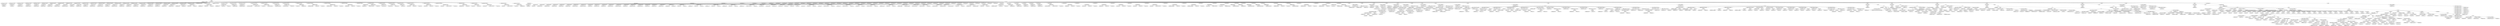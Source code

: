 digraph G {	
ranksep=.25;
	0 [label="MODULE"];
	1 [label="IDENTIFIERS:or1200_except"];
	0 -> 1;
	2 [label="VAR_DECLARE_LIST"];
	0 -> 2;
	3 [label="VAR_DECLARE  INPUT PORT"];
	2 -> 3;
	4 [label="VAR_DECLARE  INPUT"];
	3 -> 4;
	5 [label="IDENTIFIERS:clk"];
	4 -> 5;
	16 [label="VAR_DECLARE  INPUT PORT"];
	2 -> 16;
	17 [label="VAR_DECLARE  INPUT"];
	16 -> 17;
	18 [label="IDENTIFIERS:rst"];
	17 -> 18;
	29 [label="VAR_DECLARE  INPUT PORT"];
	2 -> 29;
	30 [label="VAR_DECLARE  INPUT"];
	29 -> 30;
	31 [label="IDENTIFIERS:sig_ibuserr"];
	30 -> 31;
	42 [label="VAR_DECLARE  INPUT PORT"];
	2 -> 42;
	43 [label="VAR_DECLARE  INPUT"];
	42 -> 43;
	44 [label="IDENTIFIERS:sig_dbuserr"];
	43 -> 44;
	55 [label="VAR_DECLARE  INPUT PORT"];
	2 -> 55;
	56 [label="VAR_DECLARE  INPUT"];
	55 -> 56;
	57 [label="IDENTIFIERS:sig_illegal"];
	56 -> 57;
	68 [label="VAR_DECLARE  INPUT PORT"];
	2 -> 68;
	69 [label="VAR_DECLARE  INPUT"];
	68 -> 69;
	70 [label="IDENTIFIERS:sig_align"];
	69 -> 70;
	81 [label="VAR_DECLARE  INPUT PORT"];
	2 -> 81;
	82 [label="VAR_DECLARE  INPUT"];
	81 -> 82;
	83 [label="IDENTIFIERS:sig_range"];
	82 -> 83;
	94 [label="VAR_DECLARE  INPUT PORT"];
	2 -> 94;
	95 [label="VAR_DECLARE  INPUT"];
	94 -> 95;
	96 [label="IDENTIFIERS:sig_dtlbmiss"];
	95 -> 96;
	107 [label="VAR_DECLARE  INPUT PORT"];
	2 -> 107;
	108 [label="VAR_DECLARE  INPUT"];
	107 -> 108;
	109 [label="IDENTIFIERS:sig_dmmufault"];
	108 -> 109;
	120 [label="VAR_DECLARE  INPUT PORT"];
	2 -> 120;
	121 [label="VAR_DECLARE  INPUT"];
	120 -> 121;
	122 [label="IDENTIFIERS:sig_int"];
	121 -> 122;
	133 [label="VAR_DECLARE  INPUT PORT"];
	2 -> 133;
	134 [label="VAR_DECLARE  INPUT"];
	133 -> 134;
	135 [label="IDENTIFIERS:sig_syscall"];
	134 -> 135;
	146 [label="VAR_DECLARE  INPUT PORT"];
	2 -> 146;
	147 [label="VAR_DECLARE  INPUT"];
	146 -> 147;
	148 [label="IDENTIFIERS:sig_trap"];
	147 -> 148;
	159 [label="VAR_DECLARE  INPUT PORT"];
	2 -> 159;
	160 [label="VAR_DECLARE  INPUT"];
	159 -> 160;
	161 [label="IDENTIFIERS:sig_itlbmiss"];
	160 -> 161;
	172 [label="VAR_DECLARE  INPUT PORT"];
	2 -> 172;
	173 [label="VAR_DECLARE  INPUT"];
	172 -> 173;
	174 [label="IDENTIFIERS:sig_immufault"];
	173 -> 174;
	185 [label="VAR_DECLARE  INPUT PORT"];
	2 -> 185;
	186 [label="VAR_DECLARE  INPUT"];
	185 -> 186;
	187 [label="IDENTIFIERS:sig_tick"];
	186 -> 187;
	198 [label="VAR_DECLARE  INPUT PORT"];
	2 -> 198;
	199 [label="VAR_DECLARE  INPUT"];
	198 -> 199;
	200 [label="IDENTIFIERS:branch_taken"];
	199 -> 200;
	211 [label="VAR_DECLARE  INPUT PORT"];
	2 -> 211;
	212 [label="VAR_DECLARE  INPUT"];
	211 -> 212;
	213 [label="IDENTIFIERS:icpu_ack_i"];
	212 -> 213;
	224 [label="VAR_DECLARE  INPUT PORT"];
	2 -> 224;
	225 [label="VAR_DECLARE  INPUT"];
	224 -> 225;
	226 [label="IDENTIFIERS:icpu_err_i"];
	225 -> 226;
	237 [label="VAR_DECLARE  INPUT PORT"];
	2 -> 237;
	238 [label="VAR_DECLARE  INPUT"];
	237 -> 238;
	239 [label="IDENTIFIERS:dcpu_ack_i"];
	238 -> 239;
	250 [label="VAR_DECLARE  INPUT PORT"];
	2 -> 250;
	251 [label="VAR_DECLARE  INPUT"];
	250 -> 251;
	252 [label="IDENTIFIERS:dcpu_err_i"];
	251 -> 252;
	263 [label="VAR_DECLARE  INPUT PORT"];
	2 -> 263;
	264 [label="VAR_DECLARE  INPUT"];
	263 -> 264;
	265 [label="IDENTIFIERS:genpc_freeze"];
	264 -> 265;
	276 [label="VAR_DECLARE  INPUT PORT"];
	2 -> 276;
	277 [label="VAR_DECLARE  INPUT"];
	276 -> 277;
	278 [label="IDENTIFIERS:id_freeze"];
	277 -> 278;
	289 [label="VAR_DECLARE  INPUT PORT"];
	2 -> 289;
	290 [label="VAR_DECLARE  INPUT"];
	289 -> 290;
	291 [label="IDENTIFIERS:ex_freeze"];
	290 -> 291;
	302 [label="VAR_DECLARE  INPUT PORT"];
	2 -> 302;
	303 [label="VAR_DECLARE  INPUT"];
	302 -> 303;
	304 [label="IDENTIFIERS:wb_freeze"];
	303 -> 304;
	315 [label="VAR_DECLARE  INPUT PORT"];
	2 -> 315;
	316 [label="VAR_DECLARE  INPUT"];
	315 -> 316;
	317 [label="IDENTIFIERS:if_stall"];
	316 -> 317;
	328 [label="VAR_DECLARE  INPUT PORT"];
	2 -> 328;
	329 [label="VAR_DECLARE  INPUT"];
	328 -> 329;
	330 [label="IDENTIFIERS:if_pc"];
	329 -> 330;
	331 [label="NUMBERS DEC:31"];
	329 -> 331;
	332 [label="NUMBERS DEC:0"];
	329 -> 332;
	341 [label="VAR_DECLARE  OUTPUT PORT"];
	2 -> 341;
	342 [label="VAR_DECLARE  OUTPUT"];
	341 -> 342;
	343 [label="IDENTIFIERS:id_pc"];
	342 -> 343;
	344 [label="NUMBERS DEC:31"];
	342 -> 344;
	345 [label="NUMBERS DEC:0"];
	342 -> 345;
	354 [label="VAR_DECLARE  OUTPUT PORT"];
	2 -> 354;
	355 [label="VAR_DECLARE  OUTPUT"];
	354 -> 355;
	356 [label="IDENTIFIERS:lr_sav"];
	355 -> 356;
	357 [label="NUMBERS DEC:31"];
	355 -> 357;
	358 [label="NUMBERS DEC:2"];
	355 -> 358;
	367 [label="VAR_DECLARE  OUTPUT PORT"];
	2 -> 367;
	368 [label="VAR_DECLARE  OUTPUT"];
	367 -> 368;
	369 [label="IDENTIFIERS:flushpipe"];
	368 -> 369;
	380 [label="VAR_DECLARE  OUTPUT PORT"];
	2 -> 380;
	381 [label="VAR_DECLARE  OUTPUT"];
	380 -> 381;
	382 [label="IDENTIFIERS:extend_flush"];
	381 -> 382;
	393 [label="VAR_DECLARE  OUTPUT PORT"];
	2 -> 393;
	394 [label="VAR_DECLARE  OUTPUT"];
	393 -> 394;
	395 [label="IDENTIFIERS:except_type"];
	394 -> 395;
	396 [label="NUMBERS LONG_LONG:3"];
	394 -> 396;
	397 [label="NUMBERS DEC:0"];
	394 -> 397;
	406 [label="VAR_DECLARE  OUTPUT PORT"];
	2 -> 406;
	407 [label="VAR_DECLARE  OUTPUT"];
	406 -> 407;
	408 [label="IDENTIFIERS:except_start"];
	407 -> 408;
	419 [label="VAR_DECLARE  OUTPUT PORT"];
	2 -> 419;
	420 [label="VAR_DECLARE  OUTPUT"];
	419 -> 420;
	421 [label="IDENTIFIERS:except_started"];
	420 -> 421;
	432 [label="VAR_DECLARE  OUTPUT PORT"];
	2 -> 432;
	433 [label="VAR_DECLARE  OUTPUT"];
	432 -> 433;
	434 [label="IDENTIFIERS:except_stop"];
	433 -> 434;
	435 [label="NUMBERS DEC:12"];
	433 -> 435;
	436 [label="NUMBERS DEC:0"];
	433 -> 436;
	445 [label="VAR_DECLARE  INPUT PORT"];
	2 -> 445;
	446 [label="VAR_DECLARE  INPUT"];
	445 -> 446;
	447 [label="IDENTIFIERS:ex_void"];
	446 -> 447;
	458 [label="VAR_DECLARE  OUTPUT PORT"];
	2 -> 458;
	459 [label="VAR_DECLARE  OUTPUT"];
	458 -> 459;
	460 [label="IDENTIFIERS:spr_dat_ppc"];
	459 -> 460;
	461 [label="NUMBERS DEC:31"];
	459 -> 461;
	462 [label="NUMBERS DEC:0"];
	459 -> 462;
	471 [label="VAR_DECLARE  OUTPUT PORT"];
	2 -> 471;
	472 [label="VAR_DECLARE  OUTPUT"];
	471 -> 472;
	473 [label="IDENTIFIERS:spr_dat_npc"];
	472 -> 473;
	474 [label="NUMBERS DEC:31"];
	472 -> 474;
	475 [label="NUMBERS DEC:0"];
	472 -> 475;
	484 [label="VAR_DECLARE  INPUT PORT"];
	2 -> 484;
	485 [label="VAR_DECLARE  INPUT"];
	484 -> 485;
	486 [label="IDENTIFIERS:datain"];
	485 -> 486;
	487 [label="NUMBERS DEC:31"];
	485 -> 487;
	488 [label="NUMBERS DEC:0"];
	485 -> 488;
	497 [label="VAR_DECLARE  INPUT PORT"];
	2 -> 497;
	498 [label="VAR_DECLARE  INPUT"];
	497 -> 498;
	499 [label="IDENTIFIERS:du_dsr"];
	498 -> 499;
	500 [label="NUMBERS LONG_LONG:13"];
	498 -> 500;
	501 [label="NUMBERS DEC:0"];
	498 -> 501;
	510 [label="VAR_DECLARE  INPUT PORT"];
	2 -> 510;
	511 [label="VAR_DECLARE  INPUT"];
	510 -> 511;
	512 [label="IDENTIFIERS:epcr_we"];
	511 -> 512;
	523 [label="VAR_DECLARE  INPUT PORT"];
	2 -> 523;
	524 [label="VAR_DECLARE  INPUT"];
	523 -> 524;
	525 [label="IDENTIFIERS:eear_we"];
	524 -> 525;
	536 [label="VAR_DECLARE  INPUT PORT"];
	2 -> 536;
	537 [label="VAR_DECLARE  INPUT"];
	536 -> 537;
	538 [label="IDENTIFIERS:esr_we"];
	537 -> 538;
	549 [label="VAR_DECLARE  INPUT PORT"];
	2 -> 549;
	550 [label="VAR_DECLARE  INPUT"];
	549 -> 550;
	551 [label="IDENTIFIERS:pc_we"];
	550 -> 551;
	562 [label="VAR_DECLARE  OUTPUT PORT"];
	2 -> 562;
	563 [label="VAR_DECLARE  OUTPUT"];
	562 -> 563;
	564 [label="IDENTIFIERS:epcr"];
	563 -> 564;
	565 [label="NUMBERS DEC:31"];
	563 -> 565;
	566 [label="NUMBERS DEC:0"];
	563 -> 566;
	575 [label="VAR_DECLARE  OUTPUT PORT"];
	2 -> 575;
	576 [label="VAR_DECLARE  OUTPUT"];
	575 -> 576;
	577 [label="IDENTIFIERS:eear"];
	576 -> 577;
	578 [label="NUMBERS DEC:31"];
	576 -> 578;
	579 [label="NUMBERS DEC:0"];
	576 -> 579;
	588 [label="VAR_DECLARE  OUTPUT PORT"];
	2 -> 588;
	589 [label="VAR_DECLARE  OUTPUT"];
	588 -> 589;
	590 [label="IDENTIFIERS:esr"];
	589 -> 590;
	591 [label="NUMBERS LONG_LONG:15"];
	589 -> 591;
	592 [label="NUMBERS DEC:0"];
	589 -> 592;
	601 [label="VAR_DECLARE  INPUT PORT"];
	2 -> 601;
	602 [label="VAR_DECLARE  INPUT"];
	601 -> 602;
	603 [label="IDENTIFIERS:lsu_addr"];
	602 -> 603;
	604 [label="NUMBERS DEC:31"];
	602 -> 604;
	605 [label="NUMBERS DEC:0"];
	602 -> 605;
	614 [label="VAR_DECLARE  INPUT PORT"];
	2 -> 614;
	615 [label="VAR_DECLARE  INPUT"];
	614 -> 615;
	616 [label="IDENTIFIERS:sr_we"];
	615 -> 616;
	627 [label="VAR_DECLARE  INPUT PORT"];
	2 -> 627;
	628 [label="VAR_DECLARE  INPUT"];
	627 -> 628;
	629 [label="IDENTIFIERS:to_sr"];
	628 -> 629;
	630 [label="NUMBERS LONG_LONG:15"];
	628 -> 630;
	631 [label="NUMBERS DEC:0"];
	628 -> 631;
	640 [label="VAR_DECLARE  INPUT PORT"];
	2 -> 640;
	641 [label="VAR_DECLARE  INPUT"];
	640 -> 641;
	642 [label="IDENTIFIERS:sr"];
	641 -> 642;
	643 [label="NUMBERS LONG_LONG:15"];
	641 -> 643;
	644 [label="NUMBERS DEC:0"];
	641 -> 644;
	653 [label="VAR_DECLARE  OUTPUT PORT"];
	2 -> 653;
	654 [label="VAR_DECLARE  OUTPUT"];
	653 -> 654;
	655 [label="IDENTIFIERS:abort_ex"];
	654 -> 655;
	666 [label="MODULE_ITEMS"];
	0 -> 666;
	667 [label="VAR_DECLARE_LIST"];
	666 -> 667;
	668 [label="VAR_DECLARE  INPUT"];
	667 -> 668;
	669 [label="IDENTIFIERS:clk"];
	668 -> 669;
	675 [label="VAR_DECLARE_LIST"];
	666 -> 675;
	676 [label="VAR_DECLARE  INPUT"];
	675 -> 676;
	677 [label="IDENTIFIERS:rst"];
	676 -> 677;
	683 [label="VAR_DECLARE_LIST"];
	666 -> 683;
	684 [label="VAR_DECLARE  INPUT"];
	683 -> 684;
	685 [label="IDENTIFIERS:sig_ibuserr"];
	684 -> 685;
	691 [label="VAR_DECLARE_LIST"];
	666 -> 691;
	692 [label="VAR_DECLARE  INPUT"];
	691 -> 692;
	693 [label="IDENTIFIERS:sig_dbuserr"];
	692 -> 693;
	699 [label="VAR_DECLARE_LIST"];
	666 -> 699;
	700 [label="VAR_DECLARE  INPUT"];
	699 -> 700;
	701 [label="IDENTIFIERS:sig_illegal"];
	700 -> 701;
	707 [label="VAR_DECLARE_LIST"];
	666 -> 707;
	708 [label="VAR_DECLARE  INPUT"];
	707 -> 708;
	709 [label="IDENTIFIERS:sig_align"];
	708 -> 709;
	715 [label="VAR_DECLARE_LIST"];
	666 -> 715;
	716 [label="VAR_DECLARE  INPUT"];
	715 -> 716;
	717 [label="IDENTIFIERS:sig_range"];
	716 -> 717;
	723 [label="VAR_DECLARE_LIST"];
	666 -> 723;
	724 [label="VAR_DECLARE  INPUT"];
	723 -> 724;
	725 [label="IDENTIFIERS:sig_dtlbmiss"];
	724 -> 725;
	731 [label="VAR_DECLARE_LIST"];
	666 -> 731;
	732 [label="VAR_DECLARE  INPUT"];
	731 -> 732;
	733 [label="IDENTIFIERS:sig_dmmufault"];
	732 -> 733;
	739 [label="VAR_DECLARE_LIST"];
	666 -> 739;
	740 [label="VAR_DECLARE  INPUT"];
	739 -> 740;
	741 [label="IDENTIFIERS:sig_int"];
	740 -> 741;
	747 [label="VAR_DECLARE_LIST"];
	666 -> 747;
	748 [label="VAR_DECLARE  INPUT"];
	747 -> 748;
	749 [label="IDENTIFIERS:sig_syscall"];
	748 -> 749;
	755 [label="VAR_DECLARE_LIST"];
	666 -> 755;
	756 [label="VAR_DECLARE  INPUT"];
	755 -> 756;
	757 [label="IDENTIFIERS:sig_trap"];
	756 -> 757;
	763 [label="VAR_DECLARE_LIST"];
	666 -> 763;
	764 [label="VAR_DECLARE  INPUT"];
	763 -> 764;
	765 [label="IDENTIFIERS:sig_itlbmiss"];
	764 -> 765;
	771 [label="VAR_DECLARE_LIST"];
	666 -> 771;
	772 [label="VAR_DECLARE  INPUT"];
	771 -> 772;
	773 [label="IDENTIFIERS:sig_immufault"];
	772 -> 773;
	779 [label="VAR_DECLARE_LIST"];
	666 -> 779;
	780 [label="VAR_DECLARE  INPUT"];
	779 -> 780;
	781 [label="IDENTIFIERS:sig_tick"];
	780 -> 781;
	787 [label="VAR_DECLARE_LIST"];
	666 -> 787;
	788 [label="VAR_DECLARE  INPUT"];
	787 -> 788;
	789 [label="IDENTIFIERS:branch_taken"];
	788 -> 789;
	795 [label="VAR_DECLARE_LIST"];
	666 -> 795;
	796 [label="VAR_DECLARE  INPUT"];
	795 -> 796;
	797 [label="IDENTIFIERS:genpc_freeze"];
	796 -> 797;
	803 [label="VAR_DECLARE_LIST"];
	666 -> 803;
	804 [label="VAR_DECLARE  INPUT"];
	803 -> 804;
	805 [label="IDENTIFIERS:id_freeze"];
	804 -> 805;
	811 [label="VAR_DECLARE_LIST"];
	666 -> 811;
	812 [label="VAR_DECLARE  INPUT"];
	811 -> 812;
	813 [label="IDENTIFIERS:ex_freeze"];
	812 -> 813;
	819 [label="VAR_DECLARE_LIST"];
	666 -> 819;
	820 [label="VAR_DECLARE  INPUT"];
	819 -> 820;
	821 [label="IDENTIFIERS:wb_freeze"];
	820 -> 821;
	827 [label="VAR_DECLARE_LIST"];
	666 -> 827;
	828 [label="VAR_DECLARE  INPUT"];
	827 -> 828;
	829 [label="IDENTIFIERS:if_stall"];
	828 -> 829;
	835 [label="VAR_DECLARE_LIST"];
	666 -> 835;
	836 [label="VAR_DECLARE  INPUT"];
	835 -> 836;
	837 [label="IDENTIFIERS:if_pc"];
	836 -> 837;
	838 [label="NUMBERS DEC:31"];
	836 -> 838;
	839 [label="NUMBERS DEC:0"];
	836 -> 839;
	843 [label="VAR_DECLARE_LIST"];
	666 -> 843;
	844 [label="VAR_DECLARE  OUTPUT"];
	843 -> 844;
	845 [label="IDENTIFIERS:id_pc"];
	844 -> 845;
	846 [label="NUMBERS DEC:31"];
	844 -> 846;
	847 [label="NUMBERS DEC:0"];
	844 -> 847;
	851 [label="VAR_DECLARE_LIST"];
	666 -> 851;
	852 [label="VAR_DECLARE  OUTPUT"];
	851 -> 852;
	853 [label="IDENTIFIERS:lr_sav"];
	852 -> 853;
	854 [label="NUMBERS DEC:31"];
	852 -> 854;
	855 [label="NUMBERS DEC:2"];
	852 -> 855;
	859 [label="VAR_DECLARE_LIST"];
	666 -> 859;
	860 [label="VAR_DECLARE  INPUT"];
	859 -> 860;
	861 [label="IDENTIFIERS:datain"];
	860 -> 861;
	862 [label="NUMBERS DEC:31"];
	860 -> 862;
	863 [label="NUMBERS DEC:0"];
	860 -> 863;
	867 [label="VAR_DECLARE_LIST"];
	666 -> 867;
	868 [label="VAR_DECLARE  INPUT"];
	867 -> 868;
	869 [label="IDENTIFIERS:du_dsr"];
	868 -> 869;
	870 [label="NUMBERS LONG_LONG:13"];
	868 -> 870;
	871 [label="NUMBERS DEC:0"];
	868 -> 871;
	875 [label="VAR_DECLARE_LIST"];
	666 -> 875;
	876 [label="VAR_DECLARE  INPUT"];
	875 -> 876;
	877 [label="IDENTIFIERS:epcr_we"];
	876 -> 877;
	883 [label="VAR_DECLARE_LIST"];
	666 -> 883;
	884 [label="VAR_DECLARE  INPUT"];
	883 -> 884;
	885 [label="IDENTIFIERS:eear_we"];
	884 -> 885;
	891 [label="VAR_DECLARE_LIST"];
	666 -> 891;
	892 [label="VAR_DECLARE  INPUT"];
	891 -> 892;
	893 [label="IDENTIFIERS:esr_we"];
	892 -> 893;
	899 [label="VAR_DECLARE_LIST"];
	666 -> 899;
	900 [label="VAR_DECLARE  INPUT"];
	899 -> 900;
	901 [label="IDENTIFIERS:pc_we"];
	900 -> 901;
	907 [label="VAR_DECLARE_LIST"];
	666 -> 907;
	908 [label="VAR_DECLARE  OUTPUT"];
	907 -> 908;
	909 [label="IDENTIFIERS:epcr"];
	908 -> 909;
	910 [label="NUMBERS DEC:31"];
	908 -> 910;
	911 [label="NUMBERS DEC:0"];
	908 -> 911;
	915 [label="VAR_DECLARE_LIST"];
	666 -> 915;
	916 [label="VAR_DECLARE  OUTPUT"];
	915 -> 916;
	917 [label="IDENTIFIERS:eear"];
	916 -> 917;
	918 [label="NUMBERS DEC:31"];
	916 -> 918;
	919 [label="NUMBERS DEC:0"];
	916 -> 919;
	923 [label="VAR_DECLARE_LIST"];
	666 -> 923;
	924 [label="VAR_DECLARE  OUTPUT"];
	923 -> 924;
	925 [label="IDENTIFIERS:esr"];
	924 -> 925;
	926 [label="NUMBERS LONG_LONG:15"];
	924 -> 926;
	927 [label="NUMBERS DEC:0"];
	924 -> 927;
	931 [label="VAR_DECLARE_LIST"];
	666 -> 931;
	932 [label="VAR_DECLARE  INPUT"];
	931 -> 932;
	933 [label="IDENTIFIERS:to_sr"];
	932 -> 933;
	934 [label="NUMBERS LONG_LONG:15"];
	932 -> 934;
	935 [label="NUMBERS DEC:0"];
	932 -> 935;
	939 [label="VAR_DECLARE_LIST"];
	666 -> 939;
	940 [label="VAR_DECLARE  INPUT"];
	939 -> 940;
	941 [label="IDENTIFIERS:sr_we"];
	940 -> 941;
	947 [label="VAR_DECLARE_LIST"];
	666 -> 947;
	948 [label="VAR_DECLARE  INPUT"];
	947 -> 948;
	949 [label="IDENTIFIERS:sr"];
	948 -> 949;
	950 [label="NUMBERS LONG_LONG:15"];
	948 -> 950;
	951 [label="NUMBERS DEC:0"];
	948 -> 951;
	955 [label="VAR_DECLARE_LIST"];
	666 -> 955;
	956 [label="VAR_DECLARE  INPUT"];
	955 -> 956;
	957 [label="IDENTIFIERS:lsu_addr"];
	956 -> 957;
	958 [label="NUMBERS DEC:31"];
	956 -> 958;
	959 [label="NUMBERS DEC:0"];
	956 -> 959;
	963 [label="VAR_DECLARE_LIST"];
	666 -> 963;
	964 [label="VAR_DECLARE  OUTPUT"];
	963 -> 964;
	965 [label="IDENTIFIERS:flushpipe"];
	964 -> 965;
	971 [label="VAR_DECLARE_LIST"];
	666 -> 971;
	972 [label="VAR_DECLARE  OUTPUT"];
	971 -> 972;
	973 [label="IDENTIFIERS:extend_flush"];
	972 -> 973;
	979 [label="VAR_DECLARE_LIST"];
	666 -> 979;
	980 [label="VAR_DECLARE  OUTPUT"];
	979 -> 980;
	981 [label="IDENTIFIERS:except_type"];
	980 -> 981;
	982 [label="NUMBERS LONG_LONG:3"];
	980 -> 982;
	983 [label="NUMBERS DEC:0"];
	980 -> 983;
	987 [label="VAR_DECLARE_LIST"];
	666 -> 987;
	988 [label="VAR_DECLARE  OUTPUT"];
	987 -> 988;
	989 [label="IDENTIFIERS:except_start"];
	988 -> 989;
	995 [label="VAR_DECLARE_LIST"];
	666 -> 995;
	996 [label="VAR_DECLARE  OUTPUT"];
	995 -> 996;
	997 [label="IDENTIFIERS:except_started"];
	996 -> 997;
	1003 [label="VAR_DECLARE_LIST"];
	666 -> 1003;
	1004 [label="VAR_DECLARE  OUTPUT"];
	1003 -> 1004;
	1005 [label="IDENTIFIERS:except_stop"];
	1004 -> 1005;
	1006 [label="NUMBERS DEC:12"];
	1004 -> 1006;
	1007 [label="NUMBERS DEC:0"];
	1004 -> 1007;
	1011 [label="VAR_DECLARE_LIST"];
	666 -> 1011;
	1012 [label="VAR_DECLARE  INPUT"];
	1011 -> 1012;
	1013 [label="IDENTIFIERS:ex_void"];
	1012 -> 1013;
	1019 [label="VAR_DECLARE_LIST"];
	666 -> 1019;
	1020 [label="VAR_DECLARE  OUTPUT"];
	1019 -> 1020;
	1021 [label="IDENTIFIERS:spr_dat_ppc"];
	1020 -> 1021;
	1022 [label="NUMBERS DEC:31"];
	1020 -> 1022;
	1023 [label="NUMBERS DEC:0"];
	1020 -> 1023;
	1027 [label="VAR_DECLARE_LIST"];
	666 -> 1027;
	1028 [label="VAR_DECLARE  OUTPUT"];
	1027 -> 1028;
	1029 [label="IDENTIFIERS:spr_dat_npc"];
	1028 -> 1029;
	1030 [label="NUMBERS DEC:31"];
	1028 -> 1030;
	1031 [label="NUMBERS DEC:0"];
	1028 -> 1031;
	1035 [label="VAR_DECLARE_LIST"];
	666 -> 1035;
	1036 [label="VAR_DECLARE  OUTPUT"];
	1035 -> 1036;
	1037 [label="IDENTIFIERS:abort_ex"];
	1036 -> 1037;
	1043 [label="VAR_DECLARE_LIST"];
	666 -> 1043;
	1044 [label="VAR_DECLARE  INPUT"];
	1043 -> 1044;
	1045 [label="IDENTIFIERS:icpu_ack_i"];
	1044 -> 1045;
	1051 [label="VAR_DECLARE_LIST"];
	666 -> 1051;
	1052 [label="VAR_DECLARE  INPUT"];
	1051 -> 1052;
	1053 [label="IDENTIFIERS:icpu_err_i"];
	1052 -> 1053;
	1059 [label="VAR_DECLARE_LIST"];
	666 -> 1059;
	1060 [label="VAR_DECLARE  INPUT"];
	1059 -> 1060;
	1061 [label="IDENTIFIERS:dcpu_ack_i"];
	1060 -> 1061;
	1067 [label="VAR_DECLARE_LIST"];
	666 -> 1067;
	1068 [label="VAR_DECLARE  INPUT"];
	1067 -> 1068;
	1069 [label="IDENTIFIERS:dcpu_err_i"];
	1068 -> 1069;
	1075 [label="VAR_DECLARE_LIST"];
	666 -> 1075;
	1076 [label="VAR_DECLARE  REG"];
	1075 -> 1076;
	1077 [label="IDENTIFIERS:except_type"];
	1076 -> 1077;
	1078 [label="NUMBERS LONG_LONG:3"];
	1076 -> 1078;
	1079 [label="NUMBERS DEC:0"];
	1076 -> 1079;
	1083 [label="VAR_DECLARE_LIST"];
	666 -> 1083;
	1084 [label="VAR_DECLARE  REG"];
	1083 -> 1084;
	1085 [label="IDENTIFIERS:id_pc"];
	1084 -> 1085;
	1086 [label="NUMBERS DEC:31"];
	1084 -> 1086;
	1087 [label="NUMBERS DEC:0"];
	1084 -> 1087;
	1091 [label="VAR_DECLARE_LIST"];
	666 -> 1091;
	1092 [label="VAR_DECLARE  REG"];
	1091 -> 1092;
	1093 [label="IDENTIFIERS:ex_pc"];
	1092 -> 1093;
	1094 [label="NUMBERS DEC:31"];
	1092 -> 1094;
	1095 [label="NUMBERS DEC:0"];
	1092 -> 1095;
	1099 [label="VAR_DECLARE_LIST"];
	666 -> 1099;
	1100 [label="VAR_DECLARE  REG"];
	1099 -> 1100;
	1101 [label="IDENTIFIERS:wb_pc"];
	1100 -> 1101;
	1102 [label="NUMBERS DEC:31"];
	1100 -> 1102;
	1103 [label="NUMBERS DEC:0"];
	1100 -> 1103;
	1107 [label="VAR_DECLARE_LIST"];
	666 -> 1107;
	1108 [label="VAR_DECLARE  REG"];
	1107 -> 1108;
	1109 [label="IDENTIFIERS:epcr"];
	1108 -> 1109;
	1110 [label="NUMBERS DEC:31"];
	1108 -> 1110;
	1111 [label="NUMBERS DEC:0"];
	1108 -> 1111;
	1115 [label="VAR_DECLARE_LIST"];
	666 -> 1115;
	1116 [label="VAR_DECLARE  REG"];
	1115 -> 1116;
	1117 [label="IDENTIFIERS:eear"];
	1116 -> 1117;
	1118 [label="NUMBERS DEC:31"];
	1116 -> 1118;
	1119 [label="NUMBERS DEC:0"];
	1116 -> 1119;
	1123 [label="VAR_DECLARE_LIST"];
	666 -> 1123;
	1124 [label="VAR_DECLARE  REG"];
	1123 -> 1124;
	1125 [label="IDENTIFIERS:esr"];
	1124 -> 1125;
	1126 [label="NUMBERS LONG_LONG:15"];
	1124 -> 1126;
	1127 [label="NUMBERS DEC:0"];
	1124 -> 1127;
	1131 [label="VAR_DECLARE_LIST"];
	666 -> 1131;
	1132 [label="VAR_DECLARE  REG"];
	1131 -> 1132;
	1133 [label="IDENTIFIERS:id_exceptflags"];
	1132 -> 1133;
	1134 [label="NUMBERS DEC:2"];
	1132 -> 1134;
	1135 [label="NUMBERS DEC:0"];
	1132 -> 1135;
	1139 [label="VAR_DECLARE_LIST"];
	666 -> 1139;
	1140 [label="VAR_DECLARE  REG"];
	1139 -> 1140;
	1141 [label="IDENTIFIERS:ex_exceptflags"];
	1140 -> 1141;
	1142 [label="NUMBERS DEC:2"];
	1140 -> 1142;
	1143 [label="NUMBERS DEC:0"];
	1140 -> 1143;
	1147 [label="VAR_DECLARE_LIST"];
	666 -> 1147;
	1148 [label="VAR_DECLARE  REG"];
	1147 -> 1148;
	1149 [label="IDENTIFIERS:state"];
	1148 -> 1149;
	1150 [label="NUMBERS LONG_LONG:2"];
	1148 -> 1150;
	1151 [label="NUMBERS DEC:0"];
	1148 -> 1151;
	1155 [label="VAR_DECLARE_LIST"];
	666 -> 1155;
	1156 [label="VAR_DECLARE  REG"];
	1155 -> 1156;
	1157 [label="IDENTIFIERS:extend_flush"];
	1156 -> 1157;
	1163 [label="VAR_DECLARE_LIST"];
	666 -> 1163;
	1164 [label="VAR_DECLARE  REG"];
	1163 -> 1164;
	1165 [label="IDENTIFIERS:extend_flush_last"];
	1164 -> 1165;
	1171 [label="VAR_DECLARE_LIST"];
	666 -> 1171;
	1172 [label="VAR_DECLARE  REG"];
	1171 -> 1172;
	1173 [label="IDENTIFIERS:ex_dslot"];
	1172 -> 1173;
	1179 [label="VAR_DECLARE_LIST"];
	666 -> 1179;
	1180 [label="VAR_DECLARE  REG"];
	1179 -> 1180;
	1181 [label="IDENTIFIERS:delayed1_ex_dslot"];
	1180 -> 1181;
	1187 [label="VAR_DECLARE_LIST"];
	666 -> 1187;
	1188 [label="VAR_DECLARE  REG"];
	1187 -> 1188;
	1189 [label="IDENTIFIERS:delayed2_ex_dslot"];
	1188 -> 1189;
	1195 [label="VAR_DECLARE_LIST"];
	666 -> 1195;
	1196 [label="VAR_DECLARE  WIRE"];
	1195 -> 1196;
	1197 [label="IDENTIFIERS:except_started"];
	1196 -> 1197;
	1203 [label="VAR_DECLARE_LIST"];
	666 -> 1203;
	1204 [label="VAR_DECLARE  WIRE"];
	1203 -> 1204;
	1205 [label="IDENTIFIERS:except_trig"];
	1204 -> 1205;
	1206 [label="NUMBERS DEC:12"];
	1204 -> 1206;
	1207 [label="NUMBERS DEC:0"];
	1204 -> 1207;
	1211 [label="VAR_DECLARE_LIST"];
	666 -> 1211;
	1212 [label="VAR_DECLARE  WIRE"];
	1211 -> 1212;
	1213 [label="IDENTIFIERS:except_flushpipe"];
	1212 -> 1213;
	1219 [label="VAR_DECLARE_LIST"];
	666 -> 1219;
	1220 [label="VAR_DECLARE  REG"];
	1219 -> 1220;
	1221 [label="IDENTIFIERS:delayed_iee"];
	1220 -> 1221;
	1222 [label="NUMBERS DEC:2"];
	1220 -> 1222;
	1223 [label="NUMBERS DEC:0"];
	1220 -> 1223;
	1227 [label="VAR_DECLARE_LIST"];
	666 -> 1227;
	1228 [label="VAR_DECLARE  REG"];
	1227 -> 1228;
	1229 [label="IDENTIFIERS:delayed_tee"];
	1228 -> 1229;
	1230 [label="NUMBERS DEC:2"];
	1228 -> 1230;
	1231 [label="NUMBERS DEC:0"];
	1228 -> 1231;
	1235 [label="VAR_DECLARE_LIST"];
	666 -> 1235;
	1236 [label="VAR_DECLARE  WIRE"];
	1235 -> 1236;
	1237 [label="IDENTIFIERS:int_pending"];
	1236 -> 1237;
	1243 [label="VAR_DECLARE_LIST"];
	666 -> 1243;
	1244 [label="VAR_DECLARE  WIRE"];
	1243 -> 1244;
	1245 [label="IDENTIFIERS:tick_pending"];
	1244 -> 1245;
	1251 [label="ASSIGN"];
	666 -> 1251;
	1252 [label="BLOCKING_STATEMENT"];
	1251 -> 1252;
	1253 [label="IDENTIFIERS:except_started"];
	1252 -> 1253;
	1254 [label="BINARY_OPERATION BITWISE_AND"];
	1252 -> 1254;
	1255 [label="IDENTIFIERS:extend_flush"];
	1254 -> 1255;
	1256 [label="IDENTIFIERS:except_start"];
	1254 -> 1256;
	1257 [label="ASSIGN"];
	666 -> 1257;
	1258 [label="BLOCKING_STATEMENT"];
	1257 -> 1258;
	1259 [label="IDENTIFIERS:lr_sav"];
	1258 -> 1259;
	1260 [label="RANGE_REF"];
	1258 -> 1260;
	1261 [label="IDENTIFIERS:ex_pc"];
	1260 -> 1261;
	1262 [label="NUMBERS DEC:31"];
	1260 -> 1262;
	1263 [label="NUMBERS DEC:2"];
	1260 -> 1263;
	1264 [label="ASSIGN"];
	666 -> 1264;
	1265 [label="BLOCKING_STATEMENT"];
	1264 -> 1265;
	1266 [label="IDENTIFIERS:spr_dat_ppc"];
	1265 -> 1266;
	1267 [label="IDENTIFIERS:wb_pc"];
	1265 -> 1267;
	1268 [label="ASSIGN"];
	666 -> 1268;
	1269 [label="BLOCKING_STATEMENT"];
	1268 -> 1269;
	1270 [label="IDENTIFIERS:spr_dat_npc"];
	1269 -> 1270;
	1271 [label="IF_Q"];
	1269 -> 1271;
	1272 [label="IDENTIFIERS:ex_void"];
	1271 -> 1272;
	1273 [label="IDENTIFIERS:id_pc"];
	1271 -> 1273;
	1274 [label="IDENTIFIERS:ex_pc"];
	1271 -> 1274;
	1275 [label="ASSIGN"];
	666 -> 1275;
	1276 [label="BLOCKING_STATEMENT"];
	1275 -> 1276;
	1277 [label="IDENTIFIERS:except_start"];
	1276 -> 1277;
	1278 [label="BINARY_OPERATION BITWISE_AND"];
	1276 -> 1278;
	1279 [label="BINARY_OPERATION NOT_EQUAL"];
	1278 -> 1279;
	1280 [label="IDENTIFIERS:except_type"];
	1279 -> 1280;
	1281 [label="NUMBERS BIN:0000"];
	1279 -> 1281;
	1282 [label="IDENTIFIERS:extend_flush"];
	1278 -> 1282;
	1283 [label="ASSIGN"];
	666 -> 1283;
	1284 [label="BLOCKING_STATEMENT"];
	1283 -> 1284;
	1285 [label="IDENTIFIERS:int_pending"];
	1284 -> 1285;
	1286 [label="BINARY_OPERATION BITWISE_AND"];
	1284 -> 1286;
	1287 [label="BINARY_OPERATION BITWISE_AND"];
	1286 -> 1287;
	1288 [label="BINARY_OPERATION BITWISE_AND"];
	1287 -> 1288;
	1289 [label="BINARY_OPERATION BITWISE_AND"];
	1288 -> 1289;
	1290 [label="BINARY_OPERATION BITWISE_AND"];
	1289 -> 1290;
	1291 [label="BINARY_OPERATION BITWISE_AND"];
	1290 -> 1291;
	1292 [label="IDENTIFIERS:sig_int"];
	1291 -> 1292;
	1293 [label="ARRAY_REF"];
	1291 -> 1293;
	1294 [label="IDENTIFIERS:sr"];
	1293 -> 1294;
	1295 [label="NUMBERS DEC:2"];
	1293 -> 1295;
	1296 [label="ARRAY_REF"];
	1290 -> 1296;
	1297 [label="IDENTIFIERS:delayed_iee"];
	1296 -> 1297;
	1298 [label="NUMBERS DEC:2"];
	1296 -> 1298;
	1299 [label="UNARY_OPERATION BITWISE_NOT"];
	1289 -> 1299;
	1300 [label="IDENTIFIERS:ex_freeze"];
	1299 -> 1300;
	1301 [label="UNARY_OPERATION BITWISE_NOT"];
	1288 -> 1301;
	1302 [label="IDENTIFIERS:branch_taken"];
	1301 -> 1302;
	1303 [label="UNARY_OPERATION BITWISE_NOT"];
	1287 -> 1303;
	1304 [label="IDENTIFIERS:ex_dslot"];
	1303 -> 1304;
	1305 [label="UNARY_OPERATION BITWISE_NOT"];
	1286 -> 1305;
	1306 [label="IDENTIFIERS:sr_we"];
	1305 -> 1306;
	1307 [label="ASSIGN"];
	666 -> 1307;
	1308 [label="BLOCKING_STATEMENT"];
	1307 -> 1308;
	1309 [label="IDENTIFIERS:tick_pending"];
	1308 -> 1309;
	1310 [label="BINARY_OPERATION BITWISE_AND"];
	1308 -> 1310;
	1311 [label="BINARY_OPERATION BITWISE_AND"];
	1310 -> 1311;
	1312 [label="BINARY_OPERATION BITWISE_AND"];
	1311 -> 1312;
	1313 [label="BINARY_OPERATION BITWISE_AND"];
	1312 -> 1313;
	1314 [label="BINARY_OPERATION BITWISE_AND"];
	1313 -> 1314;
	1315 [label="IDENTIFIERS:sig_tick"];
	1314 -> 1315;
	1316 [label="ARRAY_REF"];
	1314 -> 1316;
	1317 [label="IDENTIFIERS:sr"];
	1316 -> 1317;
	1318 [label="NUMBERS DEC:1"];
	1316 -> 1318;
	1319 [label="UNARY_OPERATION BITWISE_NOT"];
	1313 -> 1319;
	1320 [label="IDENTIFIERS:ex_freeze"];
	1319 -> 1320;
	1321 [label="UNARY_OPERATION BITWISE_NOT"];
	1312 -> 1321;
	1322 [label="IDENTIFIERS:branch_taken"];
	1321 -> 1322;
	1323 [label="UNARY_OPERATION BITWISE_NOT"];
	1311 -> 1323;
	1324 [label="IDENTIFIERS:ex_dslot"];
	1323 -> 1324;
	1325 [label="UNARY_OPERATION BITWISE_NOT"];
	1310 -> 1325;
	1326 [label="IDENTIFIERS:sr_we"];
	1325 -> 1326;
	1327 [label="ASSIGN"];
	666 -> 1327;
	1328 [label="BLOCKING_STATEMENT"];
	1327 -> 1328;
	1329 [label="IDENTIFIERS:abort_ex"];
	1328 -> 1329;
	1330 [label="BINARY_OPERATION BITWISE_OR"];
	1328 -> 1330;
	1331 [label="BINARY_OPERATION BITWISE_OR"];
	1330 -> 1331;
	1332 [label="BINARY_OPERATION BITWISE_OR"];
	1331 -> 1332;
	1333 [label="BINARY_OPERATION BITWISE_OR"];
	1332 -> 1333;
	1334 [label="IDENTIFIERS:sig_dbuserr"];
	1333 -> 1334;
	1335 [label="IDENTIFIERS:sig_dmmufault"];
	1333 -> 1335;
	1336 [label="IDENTIFIERS:sig_dtlbmiss"];
	1332 -> 1336;
	1337 [label="IDENTIFIERS:sig_align"];
	1331 -> 1337;
	1338 [label="IDENTIFIERS:sig_illegal"];
	1330 -> 1338;
	1339 [label="ASSIGN"];
	666 -> 1339;
	1340 [label="BLOCKING_STATEMENT"];
	1339 -> 1340;
	1341 [label="IDENTIFIERS:except_trig"];
	1340 -> 1341;
	1342 [label="CONCATENATE"];
	1340 -> 1342;
	1343 [label="BINARY_OPERATION BITWISE_AND"];
	1342 -> 1343;
	1344 [label="IDENTIFIERS:tick_pending"];
	1343 -> 1344;
	1345 [label="UNARY_OPERATION BITWISE_NOT"];
	1343 -> 1345;
	1346 [label="ARRAY_REF"];
	1345 -> 1346;
	1347 [label="IDENTIFIERS:du_dsr"];
	1346 -> 1347;
	1348 [label="NUMBERS DEC:4"];
	1346 -> 1348;
	1349 [label="BINARY_OPERATION BITWISE_AND"];
	1342 -> 1349;
	1350 [label="IDENTIFIERS:int_pending"];
	1349 -> 1350;
	1351 [label="UNARY_OPERATION BITWISE_NOT"];
	1349 -> 1351;
	1352 [label="ARRAY_REF"];
	1351 -> 1352;
	1353 [label="IDENTIFIERS:du_dsr"];
	1352 -> 1353;
	1354 [label="NUMBERS DEC:7"];
	1352 -> 1354;
	1355 [label="BINARY_OPERATION BITWISE_AND"];
	1342 -> 1355;
	1356 [label="ARRAY_REF"];
	1355 -> 1356;
	1357 [label="IDENTIFIERS:ex_exceptflags"];
	1356 -> 1357;
	1358 [label="NUMBERS DEC:1"];
	1356 -> 1358;
	1359 [label="UNARY_OPERATION BITWISE_NOT"];
	1355 -> 1359;
	1360 [label="ARRAY_REF"];
	1359 -> 1360;
	1361 [label="IDENTIFIERS:du_dsr"];
	1360 -> 1361;
	1362 [label="NUMBERS DEC:9"];
	1360 -> 1362;
	1363 [label="BINARY_OPERATION BITWISE_AND"];
	1342 -> 1363;
	1364 [label="ARRAY_REF"];
	1363 -> 1364;
	1365 [label="IDENTIFIERS:ex_exceptflags"];
	1364 -> 1365;
	1366 [label="NUMBERS DEC:0"];
	1364 -> 1366;
	1367 [label="UNARY_OPERATION BITWISE_NOT"];
	1363 -> 1367;
	1368 [label="ARRAY_REF"];
	1367 -> 1368;
	1369 [label="IDENTIFIERS:du_dsr"];
	1368 -> 1369;
	1370 [label="NUMBERS DEC:3"];
	1368 -> 1370;
	1371 [label="BINARY_OPERATION BITWISE_AND"];
	1342 -> 1371;
	1372 [label="ARRAY_REF"];
	1371 -> 1372;
	1373 [label="IDENTIFIERS:ex_exceptflags"];
	1372 -> 1373;
	1374 [label="NUMBERS DEC:2"];
	1372 -> 1374;
	1375 [label="UNARY_OPERATION BITWISE_NOT"];
	1371 -> 1375;
	1376 [label="ARRAY_REF"];
	1375 -> 1376;
	1377 [label="IDENTIFIERS:du_dsr"];
	1376 -> 1377;
	1378 [label="NUMBERS DEC:1"];
	1376 -> 1378;
	1379 [label="BINARY_OPERATION BITWISE_AND"];
	1342 -> 1379;
	1380 [label="IDENTIFIERS:sig_illegal"];
	1379 -> 1380;
	1381 [label="UNARY_OPERATION BITWISE_NOT"];
	1379 -> 1381;
	1382 [label="ARRAY_REF"];
	1381 -> 1382;
	1383 [label="IDENTIFIERS:du_dsr"];
	1382 -> 1383;
	1384 [label="NUMBERS DEC:6"];
	1382 -> 1384;
	1385 [label="BINARY_OPERATION BITWISE_AND"];
	1342 -> 1385;
	1386 [label="IDENTIFIERS:sig_align"];
	1385 -> 1386;
	1387 [label="UNARY_OPERATION BITWISE_NOT"];
	1385 -> 1387;
	1388 [label="ARRAY_REF"];
	1387 -> 1388;
	1389 [label="IDENTIFIERS:du_dsr"];
	1388 -> 1389;
	1390 [label="NUMBERS DEC:5"];
	1388 -> 1390;
	1391 [label="BINARY_OPERATION BITWISE_AND"];
	1342 -> 1391;
	1392 [label="IDENTIFIERS:sig_dtlbmiss"];
	1391 -> 1392;
	1393 [label="UNARY_OPERATION BITWISE_NOT"];
	1391 -> 1393;
	1394 [label="ARRAY_REF"];
	1393 -> 1394;
	1395 [label="IDENTIFIERS:du_dsr"];
	1394 -> 1395;
	1396 [label="NUMBERS DEC:8"];
	1394 -> 1396;
	1397 [label="BINARY_OPERATION BITWISE_AND"];
	1342 -> 1397;
	1398 [label="IDENTIFIERS:sig_dmmufault"];
	1397 -> 1398;
	1399 [label="UNARY_OPERATION BITWISE_NOT"];
	1397 -> 1399;
	1400 [label="ARRAY_REF"];
	1399 -> 1400;
	1401 [label="IDENTIFIERS:du_dsr"];
	1400 -> 1401;
	1402 [label="NUMBERS DEC:2"];
	1400 -> 1402;
	1403 [label="BINARY_OPERATION BITWISE_AND"];
	1342 -> 1403;
	1404 [label="IDENTIFIERS:sig_dbuserr"];
	1403 -> 1404;
	1405 [label="UNARY_OPERATION BITWISE_NOT"];
	1403 -> 1405;
	1406 [label="ARRAY_REF"];
	1405 -> 1406;
	1407 [label="IDENTIFIERS:du_dsr"];
	1406 -> 1407;
	1408 [label="NUMBERS DEC:1"];
	1406 -> 1408;
	1409 [label="BINARY_OPERATION BITWISE_AND"];
	1342 -> 1409;
	1410 [label="IDENTIFIERS:sig_range"];
	1409 -> 1410;
	1411 [label="UNARY_OPERATION BITWISE_NOT"];
	1409 -> 1411;
	1412 [label="ARRAY_REF"];
	1411 -> 1412;
	1413 [label="IDENTIFIERS:du_dsr"];
	1412 -> 1413;
	1414 [label="NUMBERS DEC:10"];
	1412 -> 1414;
	1415 [label="BINARY_OPERATION BITWISE_AND"];
	1342 -> 1415;
	1416 [label="BINARY_OPERATION BITWISE_AND"];
	1415 -> 1416;
	1417 [label="IDENTIFIERS:sig_trap"];
	1416 -> 1417;
	1418 [label="UNARY_OPERATION BITWISE_NOT"];
	1416 -> 1418;
	1419 [label="ARRAY_REF"];
	1418 -> 1419;
	1420 [label="IDENTIFIERS:du_dsr"];
	1419 -> 1420;
	1421 [label="NUMBERS DEC:13"];
	1419 -> 1421;
	1422 [label="UNARY_OPERATION BITWISE_NOT"];
	1415 -> 1422;
	1423 [label="IDENTIFIERS:ex_freeze"];
	1422 -> 1423;
	1424 [label="BINARY_OPERATION BITWISE_AND"];
	1342 -> 1424;
	1425 [label="BINARY_OPERATION BITWISE_AND"];
	1424 -> 1425;
	1426 [label="IDENTIFIERS:sig_syscall"];
	1425 -> 1426;
	1427 [label="UNARY_OPERATION BITWISE_NOT"];
	1425 -> 1427;
	1428 [label="ARRAY_REF"];
	1427 -> 1428;
	1429 [label="IDENTIFIERS:du_dsr"];
	1428 -> 1429;
	1430 [label="NUMBERS DEC:11"];
	1428 -> 1430;
	1431 [label="UNARY_OPERATION BITWISE_NOT"];
	1424 -> 1431;
	1432 [label="IDENTIFIERS:ex_freeze"];
	1431 -> 1432;
	1433 [label="ASSIGN"];
	666 -> 1433;
	1434 [label="BLOCKING_STATEMENT"];
	1433 -> 1434;
	1435 [label="IDENTIFIERS:except_stop"];
	1434 -> 1435;
	1436 [label="CONCATENATE"];
	1434 -> 1436;
	1437 [label="BINARY_OPERATION BITWISE_AND"];
	1436 -> 1437;
	1438 [label="IDENTIFIERS:tick_pending"];
	1437 -> 1438;
	1439 [label="ARRAY_REF"];
	1437 -> 1439;
	1440 [label="IDENTIFIERS:du_dsr"];
	1439 -> 1440;
	1441 [label="NUMBERS DEC:4"];
	1439 -> 1441;
	1442 [label="BINARY_OPERATION BITWISE_AND"];
	1436 -> 1442;
	1443 [label="IDENTIFIERS:int_pending"];
	1442 -> 1443;
	1444 [label="ARRAY_REF"];
	1442 -> 1444;
	1445 [label="IDENTIFIERS:du_dsr"];
	1444 -> 1445;
	1446 [label="NUMBERS DEC:7"];
	1444 -> 1446;
	1447 [label="BINARY_OPERATION BITWISE_AND"];
	1436 -> 1447;
	1448 [label="ARRAY_REF"];
	1447 -> 1448;
	1449 [label="IDENTIFIERS:ex_exceptflags"];
	1448 -> 1449;
	1450 [label="NUMBERS DEC:1"];
	1448 -> 1450;
	1451 [label="ARRAY_REF"];
	1447 -> 1451;
	1452 [label="IDENTIFIERS:du_dsr"];
	1451 -> 1452;
	1453 [label="NUMBERS DEC:9"];
	1451 -> 1453;
	1454 [label="BINARY_OPERATION BITWISE_AND"];
	1436 -> 1454;
	1455 [label="ARRAY_REF"];
	1454 -> 1455;
	1456 [label="IDENTIFIERS:ex_exceptflags"];
	1455 -> 1456;
	1457 [label="NUMBERS DEC:0"];
	1455 -> 1457;
	1458 [label="ARRAY_REF"];
	1454 -> 1458;
	1459 [label="IDENTIFIERS:du_dsr"];
	1458 -> 1459;
	1460 [label="NUMBERS DEC:3"];
	1458 -> 1460;
	1461 [label="BINARY_OPERATION BITWISE_AND"];
	1436 -> 1461;
	1462 [label="ARRAY_REF"];
	1461 -> 1462;
	1463 [label="IDENTIFIERS:ex_exceptflags"];
	1462 -> 1463;
	1464 [label="NUMBERS DEC:2"];
	1462 -> 1464;
	1465 [label="ARRAY_REF"];
	1461 -> 1465;
	1466 [label="IDENTIFIERS:du_dsr"];
	1465 -> 1466;
	1467 [label="NUMBERS DEC:1"];
	1465 -> 1467;
	1468 [label="BINARY_OPERATION BITWISE_AND"];
	1436 -> 1468;
	1469 [label="IDENTIFIERS:sig_illegal"];
	1468 -> 1469;
	1470 [label="ARRAY_REF"];
	1468 -> 1470;
	1471 [label="IDENTIFIERS:du_dsr"];
	1470 -> 1471;
	1472 [label="NUMBERS DEC:6"];
	1470 -> 1472;
	1473 [label="BINARY_OPERATION BITWISE_AND"];
	1436 -> 1473;
	1474 [label="IDENTIFIERS:sig_align"];
	1473 -> 1474;
	1475 [label="ARRAY_REF"];
	1473 -> 1475;
	1476 [label="IDENTIFIERS:du_dsr"];
	1475 -> 1476;
	1477 [label="NUMBERS DEC:5"];
	1475 -> 1477;
	1478 [label="BINARY_OPERATION BITWISE_AND"];
	1436 -> 1478;
	1479 [label="IDENTIFIERS:sig_dtlbmiss"];
	1478 -> 1479;
	1480 [label="ARRAY_REF"];
	1478 -> 1480;
	1481 [label="IDENTIFIERS:du_dsr"];
	1480 -> 1481;
	1482 [label="NUMBERS DEC:8"];
	1480 -> 1482;
	1483 [label="BINARY_OPERATION BITWISE_AND"];
	1436 -> 1483;
	1484 [label="IDENTIFIERS:sig_dmmufault"];
	1483 -> 1484;
	1485 [label="ARRAY_REF"];
	1483 -> 1485;
	1486 [label="IDENTIFIERS:du_dsr"];
	1485 -> 1486;
	1487 [label="NUMBERS DEC:2"];
	1485 -> 1487;
	1488 [label="BINARY_OPERATION BITWISE_AND"];
	1436 -> 1488;
	1489 [label="IDENTIFIERS:sig_dbuserr"];
	1488 -> 1489;
	1490 [label="ARRAY_REF"];
	1488 -> 1490;
	1491 [label="IDENTIFIERS:du_dsr"];
	1490 -> 1491;
	1492 [label="NUMBERS DEC:1"];
	1490 -> 1492;
	1493 [label="BINARY_OPERATION BITWISE_AND"];
	1436 -> 1493;
	1494 [label="IDENTIFIERS:sig_range"];
	1493 -> 1494;
	1495 [label="ARRAY_REF"];
	1493 -> 1495;
	1496 [label="IDENTIFIERS:du_dsr"];
	1495 -> 1496;
	1497 [label="NUMBERS DEC:10"];
	1495 -> 1497;
	1498 [label="BINARY_OPERATION BITWISE_AND"];
	1436 -> 1498;
	1499 [label="BINARY_OPERATION BITWISE_AND"];
	1498 -> 1499;
	1500 [label="IDENTIFIERS:sig_trap"];
	1499 -> 1500;
	1501 [label="ARRAY_REF"];
	1499 -> 1501;
	1502 [label="IDENTIFIERS:du_dsr"];
	1501 -> 1502;
	1503 [label="NUMBERS DEC:13"];
	1501 -> 1503;
	1504 [label="UNARY_OPERATION BITWISE_NOT"];
	1498 -> 1504;
	1505 [label="IDENTIFIERS:ex_freeze"];
	1504 -> 1505;
	1506 [label="BINARY_OPERATION BITWISE_AND"];
	1436 -> 1506;
	1507 [label="BINARY_OPERATION BITWISE_AND"];
	1506 -> 1507;
	1508 [label="IDENTIFIERS:sig_syscall"];
	1507 -> 1508;
	1509 [label="ARRAY_REF"];
	1507 -> 1509;
	1510 [label="IDENTIFIERS:du_dsr"];
	1509 -> 1510;
	1511 [label="NUMBERS DEC:11"];
	1509 -> 1511;
	1512 [label="UNARY_OPERATION BITWISE_NOT"];
	1506 -> 1512;
	1513 [label="IDENTIFIERS:ex_freeze"];
	1512 -> 1513;
	1514 [label="ALWAYS"];
	666 -> 1514;
	1515 [label="DELAY_CONTROL"];
	1514 -> 1515;
	1516 [label="POSEDGE"];
	1515 -> 1516;
	1517 [label="IDENTIFIERS:clk"];
	1516 -> 1517;
	1518 [label="BLOCK"];
	1514 -> 1518;
	1519 [label="IF"];
	1518 -> 1519;
	1520 [label="IDENTIFIERS:rst"];
	1519 -> 1520;
	1521 [label="BLOCK"];
	1519 -> 1521;
	1522 [label="NON_BLOCKING_STATEMENT"];
	1521 -> 1522;
	1523 [label="IDENTIFIERS:id_pc"];
	1522 -> 1523;
	1524 [label="NUMBERS BIN:00000000000000000000000000000000"];
	1522 -> 1524;
	1525 [label="NON_BLOCKING_STATEMENT"];
	1521 -> 1525;
	1526 [label="IDENTIFIERS:id_exceptflags"];
	1525 -> 1526;
	1527 [label="NUMBERS BIN:000"];
	1525 -> 1527;
	1528 [label="IF"];
	1519 -> 1528;
	1529 [label="IDENTIFIERS:flushpipe"];
	1528 -> 1529;
	1530 [label="BLOCK"];
	1528 -> 1530;
	1531 [label="NON_BLOCKING_STATEMENT"];
	1530 -> 1531;
	1532 [label="IDENTIFIERS:id_pc"];
	1531 -> 1532;
	1533 [label="NUMBERS HEX:00000000"];
	1531 -> 1533;
	1534 [label="NON_BLOCKING_STATEMENT"];
	1530 -> 1534;
	1535 [label="IDENTIFIERS:id_exceptflags"];
	1534 -> 1535;
	1536 [label="NUMBERS BIN:000"];
	1534 -> 1536;
	1537 [label="IF"];
	1528 -> 1537;
	1538 [label="UNARY_OPERATION LOGICAL_NOT"];
	1537 -> 1538;
	1539 [label="IDENTIFIERS:id_freeze"];
	1538 -> 1539;
	1540 [label="BLOCK"];
	1537 -> 1540;
	1541 [label="NON_BLOCKING_STATEMENT"];
	1540 -> 1541;
	1542 [label="IDENTIFIERS:id_pc"];
	1541 -> 1542;
	1543 [label="IDENTIFIERS:if_pc"];
	1541 -> 1543;
	1544 [label="NON_BLOCKING_STATEMENT"];
	1540 -> 1544;
	1545 [label="IDENTIFIERS:id_exceptflags"];
	1544 -> 1545;
	1546 [label="CONCATENATE"];
	1544 -> 1546;
	1547 [label="IDENTIFIERS:sig_ibuserr"];
	1546 -> 1547;
	1548 [label="IDENTIFIERS:sig_itlbmiss"];
	1546 -> 1548;
	1549 [label="IDENTIFIERS:sig_immufault"];
	1546 -> 1549;
	1551 [label="ALWAYS"];
	666 -> 1551;
	1552 [label="DELAY_CONTROL"];
	1551 -> 1552;
	1553 [label="POSEDGE"];
	1552 -> 1553;
	1554 [label="IDENTIFIERS:clk"];
	1553 -> 1554;
	1555 [label="IF"];
	1551 -> 1555;
	1556 [label="IDENTIFIERS:rst"];
	1555 -> 1556;
	1557 [label="NON_BLOCKING_STATEMENT"];
	1555 -> 1557;
	1558 [label="IDENTIFIERS:delayed_iee"];
	1557 -> 1558;
	1559 [label="NUMBERS BIN:000"];
	1557 -> 1559;
	1560 [label="IF"];
	1555 -> 1560;
	1561 [label="UNARY_OPERATION LOGICAL_NOT"];
	1560 -> 1561;
	1562 [label="ARRAY_REF"];
	1561 -> 1562;
	1563 [label="IDENTIFIERS:sr"];
	1562 -> 1563;
	1564 [label="NUMBERS DEC:2"];
	1562 -> 1564;
	1565 [label="NON_BLOCKING_STATEMENT"];
	1560 -> 1565;
	1566 [label="IDENTIFIERS:delayed_iee"];
	1565 -> 1566;
	1567 [label="NUMBERS BIN:000"];
	1565 -> 1567;
	1568 [label="NON_BLOCKING_STATEMENT"];
	1560 -> 1568;
	1569 [label="IDENTIFIERS:delayed_iee"];
	1568 -> 1569;
	1570 [label="CONCATENATE"];
	1568 -> 1570;
	1571 [label="RANGE_REF"];
	1570 -> 1571;
	1572 [label="IDENTIFIERS:delayed_iee"];
	1571 -> 1572;
	1573 [label="NUMBERS DEC:1"];
	1571 -> 1573;
	1574 [label="NUMBERS DEC:0"];
	1571 -> 1574;
	1575 [label="NUMBERS BIN:1"];
	1570 -> 1575;
	1576 [label="ALWAYS"];
	666 -> 1576;
	1577 [label="DELAY_CONTROL"];
	1576 -> 1577;
	1578 [label="POSEDGE"];
	1577 -> 1578;
	1579 [label="IDENTIFIERS:clk"];
	1578 -> 1579;
	1580 [label="IF"];
	1576 -> 1580;
	1581 [label="IDENTIFIERS:rst"];
	1580 -> 1581;
	1582 [label="NON_BLOCKING_STATEMENT"];
	1580 -> 1582;
	1583 [label="IDENTIFIERS:delayed_tee"];
	1582 -> 1583;
	1584 [label="NUMBERS BIN:000"];
	1582 -> 1584;
	1585 [label="IF"];
	1580 -> 1585;
	1586 [label="UNARY_OPERATION LOGICAL_NOT"];
	1585 -> 1586;
	1587 [label="ARRAY_REF"];
	1586 -> 1587;
	1588 [label="IDENTIFIERS:sr"];
	1587 -> 1588;
	1589 [label="NUMBERS DEC:1"];
	1587 -> 1589;
	1590 [label="NON_BLOCKING_STATEMENT"];
	1585 -> 1590;
	1591 [label="IDENTIFIERS:delayed_tee"];
	1590 -> 1591;
	1592 [label="NUMBERS BIN:000"];
	1590 -> 1592;
	1593 [label="NON_BLOCKING_STATEMENT"];
	1585 -> 1593;
	1594 [label="IDENTIFIERS:delayed_tee"];
	1593 -> 1594;
	1595 [label="CONCATENATE"];
	1593 -> 1595;
	1596 [label="RANGE_REF"];
	1595 -> 1596;
	1597 [label="IDENTIFIERS:delayed_tee"];
	1596 -> 1597;
	1598 [label="NUMBERS DEC:1"];
	1596 -> 1598;
	1599 [label="NUMBERS DEC:0"];
	1596 -> 1599;
	1600 [label="NUMBERS BIN:1"];
	1595 -> 1600;
	1601 [label="ALWAYS"];
	666 -> 1601;
	1602 [label="DELAY_CONTROL"];
	1601 -> 1602;
	1603 [label="POSEDGE"];
	1602 -> 1603;
	1604 [label="IDENTIFIERS:clk"];
	1603 -> 1604;
	1605 [label="BLOCK"];
	1601 -> 1605;
	1606 [label="IF"];
	1605 -> 1606;
	1607 [label="IDENTIFIERS:rst"];
	1606 -> 1607;
	1608 [label="BLOCK"];
	1606 -> 1608;
	1609 [label="NON_BLOCKING_STATEMENT"];
	1608 -> 1609;
	1610 [label="IDENTIFIERS:ex_dslot"];
	1609 -> 1610;
	1611 [label="NUMBERS BIN:0"];
	1609 -> 1611;
	1612 [label="NON_BLOCKING_STATEMENT"];
	1608 -> 1612;
	1613 [label="IDENTIFIERS:ex_pc"];
	1612 -> 1613;
	1614 [label="NUMBERS DEC:0"];
	1612 -> 1614;
	1615 [label="NON_BLOCKING_STATEMENT"];
	1608 -> 1615;
	1616 [label="IDENTIFIERS:ex_exceptflags"];
	1615 -> 1616;
	1617 [label="NUMBERS BIN:000"];
	1615 -> 1617;
	1618 [label="NON_BLOCKING_STATEMENT"];
	1608 -> 1618;
	1619 [label="IDENTIFIERS:delayed1_ex_dslot"];
	1618 -> 1619;
	1620 [label="NUMBERS BIN:0"];
	1618 -> 1620;
	1621 [label="NON_BLOCKING_STATEMENT"];
	1608 -> 1621;
	1622 [label="IDENTIFIERS:delayed2_ex_dslot"];
	1621 -> 1622;
	1623 [label="NUMBERS BIN:0"];
	1621 -> 1623;
	1624 [label="IF"];
	1606 -> 1624;
	1625 [label="IDENTIFIERS:flushpipe"];
	1624 -> 1625;
	1626 [label="BLOCK"];
	1624 -> 1626;
	1627 [label="NON_BLOCKING_STATEMENT"];
	1626 -> 1627;
	1628 [label="IDENTIFIERS:ex_dslot"];
	1627 -> 1628;
	1629 [label="NUMBERS BIN:0"];
	1627 -> 1629;
	1630 [label="NON_BLOCKING_STATEMENT"];
	1626 -> 1630;
	1631 [label="IDENTIFIERS:ex_pc"];
	1630 -> 1631;
	1632 [label="NUMBERS HEX:00000000"];
	1630 -> 1632;
	1633 [label="NON_BLOCKING_STATEMENT"];
	1626 -> 1633;
	1634 [label="IDENTIFIERS:ex_exceptflags"];
	1633 -> 1634;
	1635 [label="NUMBERS BIN:000"];
	1633 -> 1635;
	1636 [label="NON_BLOCKING_STATEMENT"];
	1626 -> 1636;
	1637 [label="IDENTIFIERS:delayed1_ex_dslot"];
	1636 -> 1637;
	1638 [label="NUMBERS BIN:0"];
	1636 -> 1638;
	1639 [label="NON_BLOCKING_STATEMENT"];
	1626 -> 1639;
	1640 [label="IDENTIFIERS:delayed2_ex_dslot"];
	1639 -> 1640;
	1641 [label="NUMBERS BIN:0"];
	1639 -> 1641;
	1642 [label="IF"];
	1624 -> 1642;
	1643 [label="BINARY_OPERATION BITWISE_AND"];
	1642 -> 1643;
	1644 [label="UNARY_OPERATION LOGICAL_NOT"];
	1643 -> 1644;
	1645 [label="IDENTIFIERS:ex_freeze"];
	1644 -> 1645;
	1646 [label="IDENTIFIERS:id_freeze"];
	1643 -> 1646;
	1647 [label="BLOCK"];
	1642 -> 1647;
	1648 [label="NON_BLOCKING_STATEMENT"];
	1647 -> 1648;
	1649 [label="IDENTIFIERS:ex_dslot"];
	1648 -> 1649;
	1650 [label="NUMBERS BIN:0"];
	1648 -> 1650;
	1651 [label="NON_BLOCKING_STATEMENT"];
	1647 -> 1651;
	1652 [label="IDENTIFIERS:ex_pc"];
	1651 -> 1652;
	1653 [label="IDENTIFIERS:id_pc"];
	1651 -> 1653;
	1654 [label="NON_BLOCKING_STATEMENT"];
	1647 -> 1654;
	1655 [label="IDENTIFIERS:ex_exceptflags"];
	1654 -> 1655;
	1656 [label="NUMBERS BIN:000"];
	1654 -> 1656;
	1657 [label="NON_BLOCKING_STATEMENT"];
	1647 -> 1657;
	1658 [label="IDENTIFIERS:delayed1_ex_dslot"];
	1657 -> 1658;
	1659 [label="IDENTIFIERS:ex_dslot"];
	1657 -> 1659;
	1660 [label="NON_BLOCKING_STATEMENT"];
	1647 -> 1660;
	1661 [label="IDENTIFIERS:delayed2_ex_dslot"];
	1660 -> 1661;
	1662 [label="IDENTIFIERS:delayed1_ex_dslot"];
	1660 -> 1662;
	1663 [label="IF"];
	1642 -> 1663;
	1664 [label="UNARY_OPERATION LOGICAL_NOT"];
	1663 -> 1664;
	1665 [label="IDENTIFIERS:ex_freeze"];
	1664 -> 1665;
	1666 [label="BLOCK"];
	1663 -> 1666;
	1667 [label="NON_BLOCKING_STATEMENT"];
	1666 -> 1667;
	1668 [label="IDENTIFIERS:ex_dslot"];
	1667 -> 1668;
	1669 [label="IDENTIFIERS:branch_taken"];
	1667 -> 1669;
	1670 [label="NON_BLOCKING_STATEMENT"];
	1666 -> 1670;
	1671 [label="IDENTIFIERS:ex_pc"];
	1670 -> 1671;
	1672 [label="IDENTIFIERS:id_pc"];
	1670 -> 1672;
	1673 [label="NON_BLOCKING_STATEMENT"];
	1666 -> 1673;
	1674 [label="IDENTIFIERS:ex_exceptflags"];
	1673 -> 1674;
	1675 [label="IDENTIFIERS:id_exceptflags"];
	1673 -> 1675;
	1676 [label="NON_BLOCKING_STATEMENT"];
	1666 -> 1676;
	1677 [label="IDENTIFIERS:delayed1_ex_dslot"];
	1676 -> 1677;
	1678 [label="IDENTIFIERS:ex_dslot"];
	1676 -> 1678;
	1679 [label="NON_BLOCKING_STATEMENT"];
	1666 -> 1679;
	1680 [label="IDENTIFIERS:delayed2_ex_dslot"];
	1679 -> 1680;
	1681 [label="IDENTIFIERS:delayed1_ex_dslot"];
	1679 -> 1681;
	1683 [label="ALWAYS"];
	666 -> 1683;
	1684 [label="DELAY_CONTROL"];
	1683 -> 1684;
	1685 [label="POSEDGE"];
	1684 -> 1685;
	1686 [label="IDENTIFIERS:clk"];
	1685 -> 1686;
	1687 [label="BLOCK"];
	1683 -> 1687;
	1688 [label="IF"];
	1687 -> 1688;
	1689 [label="IDENTIFIERS:rst"];
	1688 -> 1689;
	1690 [label="BLOCK"];
	1688 -> 1690;
	1691 [label="NON_BLOCKING_STATEMENT"];
	1690 -> 1691;
	1692 [label="IDENTIFIERS:wb_pc"];
	1691 -> 1692;
	1693 [label="NUMBERS BIN:00000000000000000000000000000000"];
	1691 -> 1693;
	1694 [label="IF"];
	1688 -> 1694;
	1695 [label="UNARY_OPERATION LOGICAL_NOT"];
	1694 -> 1695;
	1696 [label="IDENTIFIERS:wb_freeze"];
	1695 -> 1696;
	1697 [label="BLOCK"];
	1694 -> 1697;
	1698 [label="NON_BLOCKING_STATEMENT"];
	1697 -> 1698;
	1699 [label="IDENTIFIERS:wb_pc"];
	1698 -> 1699;
	1700 [label="IDENTIFIERS:ex_pc"];
	1698 -> 1700;
	1702 [label="ASSIGN"];
	666 -> 1702;
	1703 [label="BLOCKING_STATEMENT"];
	1702 -> 1703;
	1704 [label="IDENTIFIERS:flushpipe"];
	1703 -> 1704;
	1705 [label="BINARY_OPERATION BITWISE_OR"];
	1703 -> 1705;
	1706 [label="BINARY_OPERATION BITWISE_OR"];
	1705 -> 1706;
	1707 [label="IDENTIFIERS:except_flushpipe"];
	1706 -> 1707;
	1708 [label="IDENTIFIERS:pc_we"];
	1706 -> 1708;
	1709 [label="IDENTIFIERS:extend_flush"];
	1705 -> 1709;
	1710 [label="ASSIGN"];
	666 -> 1710;
	1711 [label="BLOCKING_STATEMENT"];
	1710 -> 1711;
	1712 [label="IDENTIFIERS:except_flushpipe"];
	1711 -> 1712;
	1713 [label="BINARY_OPERATION BITWISE_AND"];
	1711 -> 1713;
	1714 [label="UNARY_OPERATION BITWISE_OR"];
	1713 -> 1714;
	1715 [label="IDENTIFIERS:except_trig"];
	1714 -> 1715;
	1716 [label="UNARY_OPERATION BITWISE_NOR"];
	1713 -> 1716;
	1717 [label="IDENTIFIERS:state"];
	1716 -> 1717;
	1718 [label="ALWAYS"];
	666 -> 1718;
	1719 [label="DELAY_CONTROL"];
	1718 -> 1719;
	1720 [label="POSEDGE"];
	1719 -> 1720;
	1721 [label="IDENTIFIERS:clk"];
	1720 -> 1721;
	1722 [label="BLOCK"];
	1718 -> 1722;
	1723 [label="IF"];
	1722 -> 1723;
	1724 [label="IDENTIFIERS:rst"];
	1723 -> 1724;
	1725 [label="BLOCK"];
	1723 -> 1725;
	1726 [label="NON_BLOCKING_STATEMENT"];
	1725 -> 1726;
	1727 [label="IDENTIFIERS:state"];
	1726 -> 1727;
	1728 [label="NUMBERS BIN:000"];
	1726 -> 1728;
	1729 [label="NON_BLOCKING_STATEMENT"];
	1725 -> 1729;
	1730 [label="IDENTIFIERS:except_type"];
	1729 -> 1730;
	1731 [label="NUMBERS BIN:0000"];
	1729 -> 1731;
	1732 [label="NON_BLOCKING_STATEMENT"];
	1725 -> 1732;
	1733 [label="IDENTIFIERS:extend_flush"];
	1732 -> 1733;
	1734 [label="NUMBERS BIN:0"];
	1732 -> 1734;
	1735 [label="NON_BLOCKING_STATEMENT"];
	1725 -> 1735;
	1736 [label="IDENTIFIERS:epcr"];
	1735 -> 1736;
	1737 [label="NUMBERS BIN:00000000000000000000000000000000"];
	1735 -> 1737;
	1738 [label="NON_BLOCKING_STATEMENT"];
	1725 -> 1738;
	1739 [label="IDENTIFIERS:eear"];
	1738 -> 1739;
	1740 [label="NUMBERS BIN:00000000000000000000000000000000"];
	1738 -> 1740;
	1741 [label="NON_BLOCKING_STATEMENT"];
	1725 -> 1741;
	1742 [label="IDENTIFIERS:esr"];
	1741 -> 1742;
	1743 [label="CONCATENATE"];
	1741 -> 1743;
	1744 [label="CONCATENATE"];
	1743 -> 1744;
	1745 [label="NUMBERS BIN:1"];
	1744 -> 1745;
	1746 [label="NUMBERS BIN:0"];
	1744 -> 1746;
	1747 [label="CONCATENATE"];
	1743 -> 1747;
	1748 [label="NUMBERS BIN:0"];
	1747 -> 1748;
	1749 [label="CONCATENATE"];
	1743 -> 1749;
	1750 [label="NUMBERS BIN:0"];
	1749 -> 1750;
	1751 [label="CONCATENATE"];
	1743 -> 1751;
	1752 [label="NUMBERS BIN:0"];
	1751 -> 1752;
	1753 [label="CONCATENATE"];
	1743 -> 1753;
	1754 [label="NUMBERS BIN:0"];
	1753 -> 1754;
	1755 [label="CONCATENATE"];
	1743 -> 1755;
	1756 [label="NUMBERS BIN:0"];
	1755 -> 1756;
	1757 [label="CONCATENATE"];
	1743 -> 1757;
	1758 [label="NUMBERS BIN:0"];
	1757 -> 1758;
	1759 [label="CONCATENATE"];
	1743 -> 1759;
	1760 [label="NUMBERS BIN:0"];
	1759 -> 1760;
	1761 [label="CONCATENATE"];
	1743 -> 1761;
	1762 [label="NUMBERS BIN:0"];
	1761 -> 1762;
	1763 [label="CONCATENATE"];
	1743 -> 1763;
	1764 [label="NUMBERS BIN:0"];
	1763 -> 1764;
	1765 [label="CONCATENATE"];
	1743 -> 1765;
	1766 [label="NUMBERS BIN:0"];
	1765 -> 1766;
	1767 [label="CONCATENATE"];
	1743 -> 1767;
	1768 [label="NUMBERS BIN:0"];
	1767 -> 1768;
	1769 [label="CONCATENATE"];
	1743 -> 1769;
	1770 [label="NUMBERS BIN:0"];
	1769 -> 1770;
	1771 [label="CONCATENATE"];
	1743 -> 1771;
	1772 [label="NUMBERS BIN:0"];
	1771 -> 1772;
	1773 [label="CONCATENATE"];
	1743 -> 1773;
	1774 [label="NUMBERS BIN:0"];
	1773 -> 1774;
	1775 [label="CONCATENATE"];
	1743 -> 1775;
	1776 [label="NUMBERS BIN:0"];
	1775 -> 1776;
	1777 [label="CONCATENATE"];
	1743 -> 1777;
	1778 [label="NUMBERS BIN:0"];
	1777 -> 1778;
	1779 [label="CONCATENATE"];
	1743 -> 1779;
	1780 [label="NUMBERS BIN:0"];
	1779 -> 1780;
	1781 [label="CONCATENATE"];
	1743 -> 1781;
	1782 [label="NUMBERS BIN:0"];
	1781 -> 1782;
	1783 [label="CONCATENATE"];
	1743 -> 1783;
	1784 [label="NUMBERS BIN:0"];
	1783 -> 1784;
	1785 [label="CONCATENATE"];
	1743 -> 1785;
	1786 [label="NUMBERS BIN:0"];
	1785 -> 1786;
	1787 [label="CONCATENATE"];
	1743 -> 1787;
	1788 [label="NUMBERS BIN:0"];
	1787 -> 1788;
	1789 [label="CONCATENATE"];
	1743 -> 1789;
	1790 [label="NUMBERS BIN:0"];
	1789 -> 1790;
	1791 [label="CONCATENATE"];
	1743 -> 1791;
	1792 [label="NUMBERS BIN:0"];
	1791 -> 1792;
	1793 [label="CONCATENATE"];
	1743 -> 1793;
	1794 [label="NUMBERS BIN:0"];
	1793 -> 1794;
	1795 [label="CONCATENATE"];
	1743 -> 1795;
	1796 [label="NUMBERS BIN:0"];
	1795 -> 1796;
	1797 [label="CONCATENATE"];
	1743 -> 1797;
	1798 [label="NUMBERS BIN:0"];
	1797 -> 1798;
	1799 [label="CONCATENATE"];
	1743 -> 1799;
	1800 [label="NUMBERS BIN:0"];
	1799 -> 1800;
	1801 [label="CONCATENATE"];
	1743 -> 1801;
	1802 [label="NUMBERS BIN:0"];
	1801 -> 1802;
	1803 [label="CONCATENATE"];
	1743 -> 1803;
	1804 [label="NUMBERS BIN:0"];
	1803 -> 1804;
	1805 [label="CONCATENATE"];
	1743 -> 1805;
	1806 [label="NUMBERS BIN:1"];
	1805 -> 1806;
	1807 [label="NON_BLOCKING_STATEMENT"];
	1725 -> 1807;
	1808 [label="IDENTIFIERS:extend_flush_last"];
	1807 -> 1808;
	1809 [label="NUMBERS BIN:0"];
	1807 -> 1809;
	1810 [label="BLOCK"];
	1723 -> 1810;
	1811 [label="CASE"];
	1810 -> 1811;
	1812 [label="IDENTIFIERS:state"];
	1811 -> 1812;
	1813 [label="CASE_LIST"];
	1811 -> 1813;
	1814 [label="CASE_ITEM"];
	1813 -> 1814;
	1815 [label="NUMBERS BIN:000"];
	1814 -> 1815;
	1816 [label="IF"];
	1814 -> 1816;
	1817 [label="IDENTIFIERS:except_flushpipe"];
	1816 -> 1817;
	1818 [label="BLOCK"];
	1816 -> 1818;
	1819 [label="NON_BLOCKING_STATEMENT"];
	1818 -> 1819;
	1820 [label="IDENTIFIERS:state"];
	1819 -> 1820;
	1821 [label="NUMBERS BIN:001"];
	1819 -> 1821;
	1822 [label="NON_BLOCKING_STATEMENT"];
	1818 -> 1822;
	1823 [label="IDENTIFIERS:extend_flush"];
	1822 -> 1823;
	1824 [label="NUMBERS BIN:1"];
	1822 -> 1824;
	1825 [label="NON_BLOCKING_STATEMENT"];
	1818 -> 1825;
	1826 [label="IDENTIFIERS:esr"];
	1825 -> 1826;
	1827 [label="IF_Q"];
	1825 -> 1827;
	1828 [label="IDENTIFIERS:sr_we"];
	1827 -> 1828;
	1829 [label="IDENTIFIERS:to_sr"];
	1827 -> 1829;
	1830 [label="IDENTIFIERS:sr"];
	1827 -> 1830;
	1831 [label="IF"];
	1818 -> 1831;
	1832 [label="BINARY_OPERATION LOGICAL_EQUAL"];
	1831 -> 1832;
	1833 [label="ARRAY_REF"];
	1832 -> 1833;
	1834 [label="IDENTIFIERS:except_trig"];
	1833 -> 1834;
	1835 [label="NUMBERS DEC:12"];
	1833 -> 1835;
	1836 [label="NUMBERS DEC:1"];
	1832 -> 1836;
	1837 [label="BLOCK"];
	1831 -> 1837;
	1838 [label="NON_BLOCKING_STATEMENT"];
	1837 -> 1838;
	1839 [label="IDENTIFIERS:except_type"];
	1838 -> 1839;
	1840 [label="NUMBERS HEX:5"];
	1838 -> 1840;
	1841 [label="NON_BLOCKING_STATEMENT"];
	1837 -> 1841;
	1842 [label="IDENTIFIERS:epcr"];
	1841 -> 1842;
	1843 [label="IF_Q"];
	1841 -> 1843;
	1844 [label="IDENTIFIERS:ex_dslot"];
	1843 -> 1844;
	1845 [label="IDENTIFIERS:wb_pc"];
	1843 -> 1845;
	1846 [label="IF_Q"];
	1843 -> 1846;
	1847 [label="IDENTIFIERS:delayed1_ex_dslot"];
	1846 -> 1847;
	1848 [label="IDENTIFIERS:id_pc"];
	1846 -> 1848;
	1849 [label="IF_Q"];
	1846 -> 1849;
	1850 [label="IDENTIFIERS:delayed2_ex_dslot"];
	1849 -> 1850;
	1851 [label="IDENTIFIERS:id_pc"];
	1849 -> 1851;
	1852 [label="IDENTIFIERS:id_pc"];
	1849 -> 1852;
	1853 [label="IF"];
	1831 -> 1853;
	1854 [label="BINARY_OPERATION LOGICAL_AND"];
	1853 -> 1854;
	1855 [label="BINARY_OPERATION LOGICAL_EQUAL"];
	1854 -> 1855;
	1856 [label="ARRAY_REF"];
	1855 -> 1856;
	1857 [label="IDENTIFIERS:except_trig"];
	1856 -> 1857;
	1858 [label="NUMBERS DEC:12"];
	1856 -> 1858;
	1859 [label="NUMBERS DEC:0"];
	1855 -> 1859;
	1860 [label="BINARY_OPERATION LOGICAL_EQUAL"];
	1854 -> 1860;
	1861 [label="ARRAY_REF"];
	1860 -> 1861;
	1862 [label="IDENTIFIERS:except_trig"];
	1861 -> 1862;
	1863 [label="NUMBERS DEC:11"];
	1861 -> 1863;
	1864 [label="NUMBERS DEC:0"];
	1860 -> 1864;
	1865 [label="BLOCK"];
	1853 -> 1865;
	1866 [label="NON_BLOCKING_STATEMENT"];
	1865 -> 1866;
	1867 [label="IDENTIFIERS:except_type"];
	1866 -> 1867;
	1868 [label="NUMBERS HEX:8"];
	1866 -> 1868;
	1869 [label="NON_BLOCKING_STATEMENT"];
	1865 -> 1869;
	1870 [label="IDENTIFIERS:epcr"];
	1869 -> 1870;
	1871 [label="IF_Q"];
	1869 -> 1871;
	1872 [label="IDENTIFIERS:ex_dslot"];
	1871 -> 1872;
	1873 [label="IDENTIFIERS:wb_pc"];
	1871 -> 1873;
	1874 [label="IF_Q"];
	1871 -> 1874;
	1875 [label="IDENTIFIERS:delayed1_ex_dslot"];
	1874 -> 1875;
	1876 [label="IDENTIFIERS:id_pc"];
	1874 -> 1876;
	1877 [label="IF_Q"];
	1874 -> 1877;
	1878 [label="IDENTIFIERS:delayed2_ex_dslot"];
	1877 -> 1878;
	1879 [label="IDENTIFIERS:id_pc"];
	1877 -> 1879;
	1880 [label="IDENTIFIERS:id_pc"];
	1877 -> 1880;
	1881 [label="IF"];
	1853 -> 1881;
	1882 [label="BINARY_OPERATION LOGICAL_AND"];
	1881 -> 1882;
	1883 [label="BINARY_OPERATION LOGICAL_AND"];
	1882 -> 1883;
	1884 [label="BINARY_OPERATION LOGICAL_EQUAL"];
	1883 -> 1884;
	1885 [label="ARRAY_REF"];
	1884 -> 1885;
	1886 [label="IDENTIFIERS:except_trig"];
	1885 -> 1886;
	1887 [label="NUMBERS DEC:12"];
	1885 -> 1887;
	1888 [label="NUMBERS DEC:0"];
	1884 -> 1888;
	1889 [label="BINARY_OPERATION LOGICAL_EQUAL"];
	1883 -> 1889;
	1890 [label="ARRAY_REF"];
	1889 -> 1890;
	1891 [label="IDENTIFIERS:except_trig"];
	1890 -> 1891;
	1892 [label="NUMBERS DEC:11"];
	1890 -> 1892;
	1893 [label="NUMBERS DEC:0"];
	1889 -> 1893;
	1894 [label="BINARY_OPERATION LOGICAL_EQUAL"];
	1882 -> 1894;
	1895 [label="ARRAY_REF"];
	1894 -> 1895;
	1896 [label="IDENTIFIERS:except_trig"];
	1895 -> 1896;
	1897 [label="NUMBERS DEC:10"];
	1895 -> 1897;
	1898 [label="NUMBERS DEC:1"];
	1894 -> 1898;
	1899 [label="BLOCK"];
	1881 -> 1899;
	1900 [label="NON_BLOCKING_STATEMENT"];
	1899 -> 1900;
	1901 [label="IDENTIFIERS:except_type"];
	1900 -> 1901;
	1902 [label="NUMBERS HEX:a"];
	1900 -> 1902;
	1903 [label="NON_BLOCKING_STATEMENT"];
	1899 -> 1903;
	1904 [label="IDENTIFIERS:eear"];
	1903 -> 1904;
	1905 [label="IF_Q"];
	1903 -> 1905;
	1906 [label="IDENTIFIERS:ex_dslot"];
	1905 -> 1906;
	1907 [label="IDENTIFIERS:ex_pc"];
	1905 -> 1907;
	1908 [label="IDENTIFIERS:ex_pc"];
	1905 -> 1908;
	1909 [label="NON_BLOCKING_STATEMENT"];
	1899 -> 1909;
	1910 [label="IDENTIFIERS:epcr"];
	1909 -> 1910;
	1911 [label="IF_Q"];
	1909 -> 1911;
	1912 [label="IDENTIFIERS:ex_dslot"];
	1911 -> 1912;
	1913 [label="IDENTIFIERS:wb_pc"];
	1911 -> 1913;
	1914 [label="IDENTIFIERS:ex_pc"];
	1911 -> 1914;
	1915 [label="BLOCK"];
	1881 -> 1915;
	1916 [label="NON_BLOCKING_STATEMENT"];
	1915 -> 1916;
	1917 [label="IDENTIFIERS:except_type"];
	1916 -> 1917;
	1918 [label="NUMBERS BIN:0000"];
	1916 -> 1918;
	1919 [label="IF"];
	1816 -> 1919;
	1920 [label="IDENTIFIERS:pc_we"];
	1919 -> 1920;
	1921 [label="BLOCK"];
	1919 -> 1921;
	1922 [label="NON_BLOCKING_STATEMENT"];
	1921 -> 1922;
	1923 [label="IDENTIFIERS:state"];
	1922 -> 1923;
	1924 [label="NUMBERS BIN:001"];
	1922 -> 1924;
	1925 [label="NON_BLOCKING_STATEMENT"];
	1921 -> 1925;
	1926 [label="IDENTIFIERS:extend_flush"];
	1925 -> 1926;
	1927 [label="NUMBERS BIN:1"];
	1925 -> 1927;
	1928 [label="BLOCK"];
	1919 -> 1928;
	1929 [label="IF"];
	1928 -> 1929;
	1930 [label="IDENTIFIERS:epcr_we"];
	1929 -> 1930;
	1931 [label="NON_BLOCKING_STATEMENT"];
	1929 -> 1931;
	1932 [label="IDENTIFIERS:epcr"];
	1931 -> 1932;
	1933 [label="IDENTIFIERS:datain"];
	1931 -> 1933;
	1935 [label="IF"];
	1928 -> 1935;
	1936 [label="IDENTIFIERS:eear_we"];
	1935 -> 1936;
	1937 [label="NON_BLOCKING_STATEMENT"];
	1935 -> 1937;
	1938 [label="IDENTIFIERS:eear"];
	1937 -> 1938;
	1939 [label="IDENTIFIERS:datain"];
	1937 -> 1939;
	1941 [label="IF"];
	1928 -> 1941;
	1942 [label="IDENTIFIERS:esr_we"];
	1941 -> 1942;
	1943 [label="NON_BLOCKING_STATEMENT"];
	1941 -> 1943;
	1944 [label="IDENTIFIERS:esr"];
	1943 -> 1944;
	1945 [label="CONCATENATE"];
	1943 -> 1945;
	1946 [label="NUMBERS BIN:1"];
	1945 -> 1946;
	1947 [label="RANGE_REF"];
	1945 -> 1947;
	1948 [label="IDENTIFIERS:datain"];
	1947 -> 1948;
	1949 [label="NUMBERS LONG_LONG:14"];
	1947 -> 1949;
	1950 [label="NUMBERS DEC:0"];
	1947 -> 1950;
	1952 [label="CASE_ITEM"];
	1813 -> 1952;
	1953 [label="NUMBERS BIN:001"];
	1952 -> 1953;
	1954 [label="IF"];
	1952 -> 1954;
	1955 [label="BINARY_OPERATION BITWISE_OR"];
	1954 -> 1955;
	1956 [label="BINARY_OPERATION BITWISE_OR"];
	1955 -> 1956;
	1957 [label="IDENTIFIERS:icpu_ack_i"];
	1956 -> 1957;
	1958 [label="IDENTIFIERS:icpu_err_i"];
	1956 -> 1958;
	1959 [label="IDENTIFIERS:genpc_freeze"];
	1955 -> 1959;
	1960 [label="NON_BLOCKING_STATEMENT"];
	1954 -> 1960;
	1961 [label="IDENTIFIERS:state"];
	1960 -> 1961;
	1962 [label="NUMBERS BIN:010"];
	1960 -> 1962;
	1964 [label="CASE_ITEM"];
	1813 -> 1964;
	1965 [label="NUMBERS BIN:010"];
	1964 -> 1965;
	1966 [label="NON_BLOCKING_STATEMENT"];
	1964 -> 1966;
	1967 [label="IDENTIFIERS:state"];
	1966 -> 1967;
	1968 [label="NUMBERS BIN:011"];
	1966 -> 1968;
	1969 [label="CASE_ITEM"];
	1813 -> 1969;
	1970 [label="NUMBERS BIN:011"];
	1969 -> 1970;
	1971 [label="BLOCK"];
	1969 -> 1971;
	1972 [label="NON_BLOCKING_STATEMENT"];
	1971 -> 1972;
	1973 [label="IDENTIFIERS:state"];
	1972 -> 1973;
	1974 [label="NUMBERS BIN:100"];
	1972 -> 1974;
	1975 [label="CASE_ITEM"];
	1813 -> 1975;
	1976 [label="NUMBERS BIN:100"];
	1975 -> 1976;
	1977 [label="BLOCK"];
	1975 -> 1977;
	1978 [label="NON_BLOCKING_STATEMENT"];
	1977 -> 1978;
	1979 [label="IDENTIFIERS:state"];
	1978 -> 1979;
	1980 [label="NUMBERS BIN:101"];
	1978 -> 1980;
	1981 [label="NON_BLOCKING_STATEMENT"];
	1977 -> 1981;
	1982 [label="IDENTIFIERS:extend_flush"];
	1981 -> 1982;
	1983 [label="NUMBERS BIN:0"];
	1981 -> 1983;
	1984 [label="NON_BLOCKING_STATEMENT"];
	1977 -> 1984;
	1985 [label="IDENTIFIERS:extend_flush_last"];
	1984 -> 1985;
	1986 [label="NUMBERS BIN:0"];
	1984 -> 1986;
	1987 [label="CASE_DEFAULT"];
	1813 -> 1987;
	1988 [label="BLOCK"];
	1987 -> 1988;
	1989 [label="IF"];
	1988 -> 1989;
	1990 [label="BINARY_OPERATION LOGICAL_AND"];
	1989 -> 1990;
	1991 [label="UNARY_OPERATION LOGICAL_NOT"];
	1990 -> 1991;
	1992 [label="IDENTIFIERS:if_stall"];
	1991 -> 1992;
	1993 [label="UNARY_OPERATION LOGICAL_NOT"];
	1990 -> 1993;
	1994 [label="IDENTIFIERS:id_freeze"];
	1993 -> 1994;
	1995 [label="BLOCK"];
	1989 -> 1995;
	1996 [label="NON_BLOCKING_STATEMENT"];
	1995 -> 1996;
	1997 [label="IDENTIFIERS:state"];
	1996 -> 1997;
	1998 [label="NUMBERS BIN:000"];
	1996 -> 1998;
	1999 [label="NON_BLOCKING_STATEMENT"];
	1995 -> 1999;
	2000 [label="IDENTIFIERS:except_type"];
	1999 -> 2000;
	2001 [label="NUMBERS BIN:0000"];
	1999 -> 2001;
	2002 [label="NON_BLOCKING_STATEMENT"];
	1995 -> 2002;
	2003 [label="IDENTIFIERS:extend_flush_last"];
	2002 -> 2003;
	2004 [label="NUMBERS BIN:0"];
	2002 -> 2004;
	2006 [label="VAR_DECLARE_LIST"];
	666 -> 2006;
	2007 [label="VAR_DECLARE  WIRE"];
	2006 -> 2007;
	2008 [label="IDENTIFIERS:unused"];
	2007 -> 2008;
	2014 [label="ASSIGN"];
	666 -> 2014;
	2015 [label="BLOCKING_STATEMENT"];
	2014 -> 2015;
	2016 [label="IDENTIFIERS:unused"];
	2015 -> 2016;
	2017 [label="BINARY_OPERATION BITWISE_OR"];
	2015 -> 2017;
	2018 [label="BINARY_OPERATION BITWISE_OR"];
	2017 -> 2018;
	2019 [label="BINARY_OPERATION BITWISE_OR"];
	2018 -> 2019;
	2020 [label="BINARY_OPERATION BITWISE_OR"];
	2019 -> 2020;
	2021 [label="BINARY_OPERATION BITWISE_OR"];
	2020 -> 2021;
	2022 [label="BINARY_OPERATION BITWISE_OR"];
	2021 -> 2022;
	2023 [label="IDENTIFIERS:sig_range"];
	2022 -> 2023;
	2024 [label="IDENTIFIERS:sig_syscall"];
	2022 -> 2024;
	2025 [label="IDENTIFIERS:sig_trap"];
	2021 -> 2025;
	2026 [label="IDENTIFIERS:dcpu_ack_i"];
	2020 -> 2026;
	2027 [label="IDENTIFIERS:dcpu_err_i"];
	2019 -> 2027;
	2028 [label="IDENTIFIERS:du_dsr"];
	2018 -> 2028;
	2029 [label="IDENTIFIERS:lsu_addr"];
	2017 -> 2029;
}
